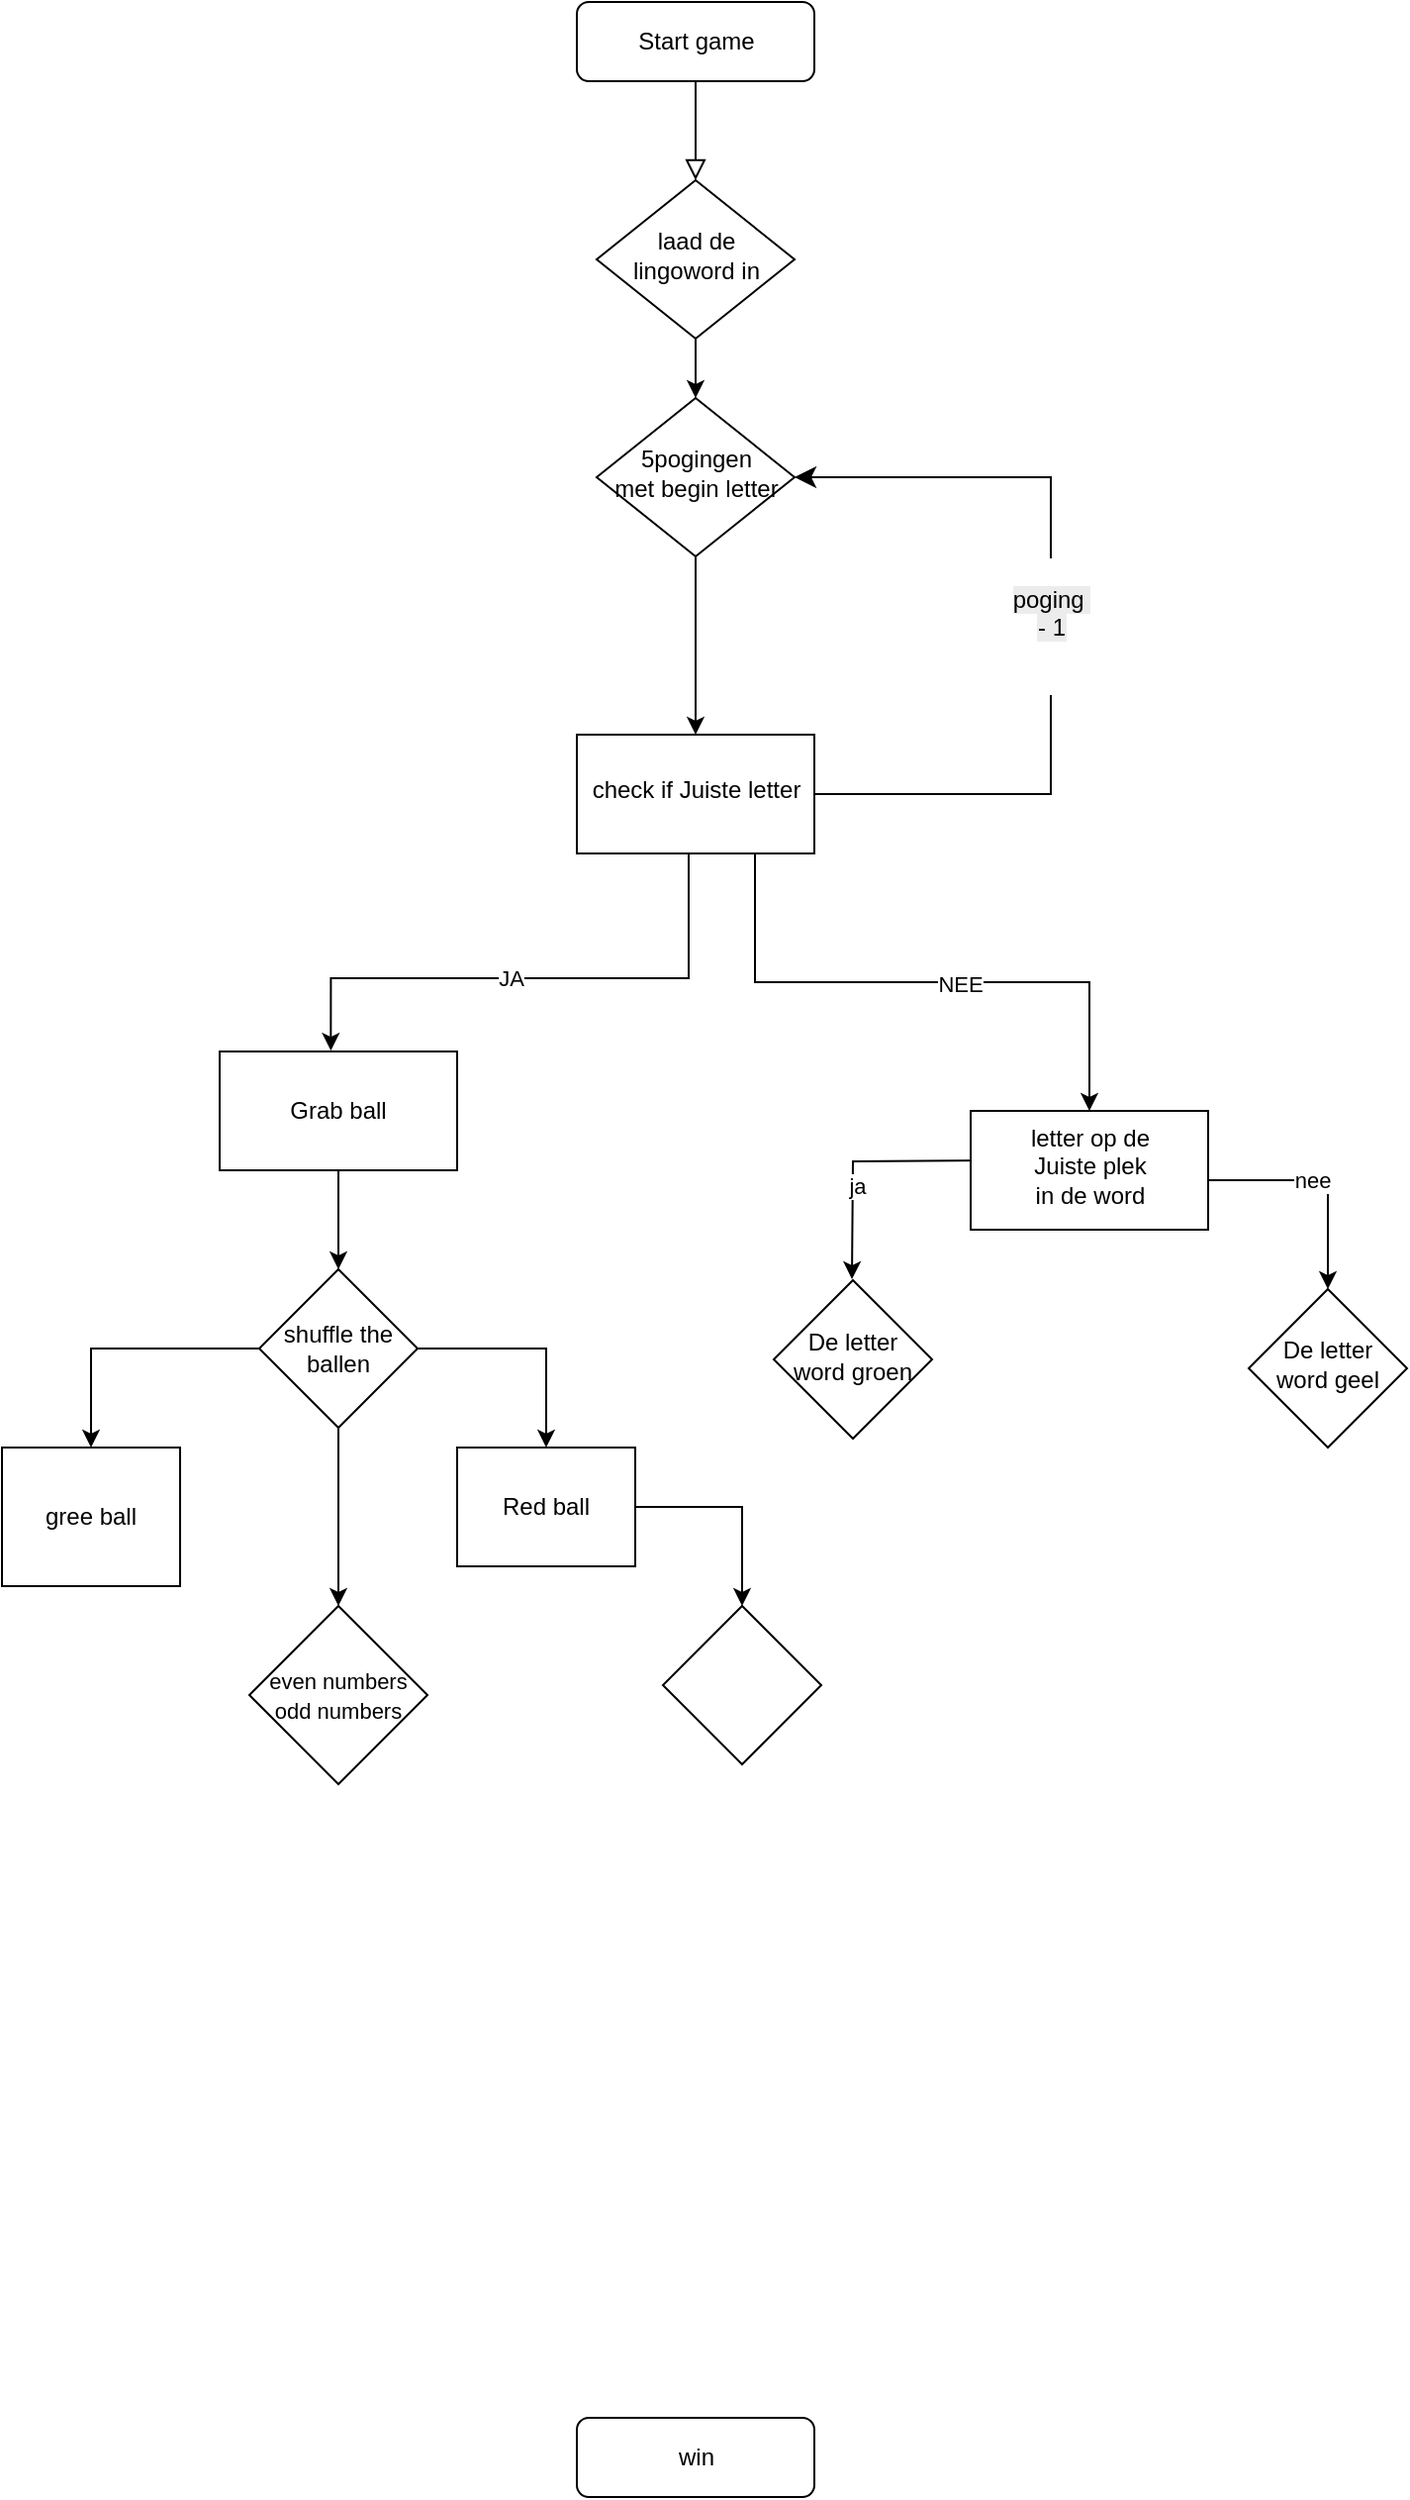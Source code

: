 <mxfile version="27.1.5">
  <diagram id="C5RBs43oDa-KdzZeNtuy" name="Page-1">
    <mxGraphModel dx="1042" dy="623" grid="1" gridSize="10" guides="1" tooltips="1" connect="1" arrows="1" fold="1" page="1" pageScale="1" pageWidth="827" pageHeight="1169" math="0" shadow="0">
      <root>
        <mxCell id="WIyWlLk6GJQsqaUBKTNV-0" />
        <mxCell id="WIyWlLk6GJQsqaUBKTNV-1" parent="WIyWlLk6GJQsqaUBKTNV-0" />
        <mxCell id="WIyWlLk6GJQsqaUBKTNV-2" value="" style="rounded=0;html=1;jettySize=auto;orthogonalLoop=1;fontSize=11;endArrow=block;endFill=0;endSize=8;strokeWidth=1;shadow=0;labelBackgroundColor=none;edgeStyle=orthogonalEdgeStyle;" parent="WIyWlLk6GJQsqaUBKTNV-1" source="WIyWlLk6GJQsqaUBKTNV-3" target="WIyWlLk6GJQsqaUBKTNV-6" edge="1">
          <mxGeometry relative="1" as="geometry" />
        </mxCell>
        <mxCell id="WIyWlLk6GJQsqaUBKTNV-3" value="Start game" style="rounded=1;whiteSpace=wrap;html=1;fontSize=12;glass=0;strokeWidth=1;shadow=0;" parent="WIyWlLk6GJQsqaUBKTNV-1" vertex="1">
          <mxGeometry x="330.5" width="120" height="40" as="geometry" />
        </mxCell>
        <mxCell id="dlxbT24vGdmwsZPr4S0f-2" value="" style="edgeStyle=orthogonalEdgeStyle;rounded=0;orthogonalLoop=1;jettySize=auto;html=1;" parent="WIyWlLk6GJQsqaUBKTNV-1" source="WIyWlLk6GJQsqaUBKTNV-6" target="dlxbT24vGdmwsZPr4S0f-1" edge="1">
          <mxGeometry relative="1" as="geometry" />
        </mxCell>
        <mxCell id="WIyWlLk6GJQsqaUBKTNV-6" value="laad de lingoword in" style="rhombus;whiteSpace=wrap;html=1;shadow=0;fontFamily=Helvetica;fontSize=12;align=center;strokeWidth=1;spacing=6;spacingTop=-4;" parent="WIyWlLk6GJQsqaUBKTNV-1" vertex="1">
          <mxGeometry x="340.5" y="90" width="100" height="80" as="geometry" />
        </mxCell>
        <mxCell id="dlxbT24vGdmwsZPr4S0f-9" value="" style="edgeStyle=orthogonalEdgeStyle;rounded=0;orthogonalLoop=1;jettySize=auto;html=1;" parent="WIyWlLk6GJQsqaUBKTNV-1" source="dlxbT24vGdmwsZPr4S0f-1" target="dlxbT24vGdmwsZPr4S0f-8" edge="1">
          <mxGeometry relative="1" as="geometry" />
        </mxCell>
        <mxCell id="dlxbT24vGdmwsZPr4S0f-1" value="5pogingen&lt;div&gt;met begin letter&lt;/div&gt;" style="rhombus;whiteSpace=wrap;html=1;shadow=0;fontFamily=Helvetica;fontSize=12;align=center;strokeWidth=1;spacing=6;spacingTop=-4;" parent="WIyWlLk6GJQsqaUBKTNV-1" vertex="1">
          <mxGeometry x="340.5" y="200" width="100" height="80" as="geometry" />
        </mxCell>
        <mxCell id="dlxbT24vGdmwsZPr4S0f-11" value="" style="edgeStyle=orthogonalEdgeStyle;rounded=0;orthogonalLoop=1;jettySize=auto;html=1;" parent="WIyWlLk6GJQsqaUBKTNV-1" edge="1">
          <mxGeometry relative="1" as="geometry">
            <mxPoint x="539.5" y="585" as="sourcePoint" />
            <mxPoint x="469.5" y="645" as="targetPoint" />
          </mxGeometry>
        </mxCell>
        <mxCell id="dlxbT24vGdmwsZPr4S0f-14" value="ja" style="edgeLabel;html=1;align=center;verticalAlign=middle;resizable=0;points=[];" parent="dlxbT24vGdmwsZPr4S0f-11" vertex="1" connectable="0">
          <mxGeometry x="0.267" y="2" relative="1" as="geometry">
            <mxPoint as="offset" />
          </mxGeometry>
        </mxCell>
        <mxCell id="dlxbT24vGdmwsZPr4S0f-13" value="" style="edgeStyle=orthogonalEdgeStyle;rounded=0;orthogonalLoop=1;jettySize=auto;html=1;entryX=0.5;entryY=0;entryDx=0;entryDy=0;" parent="WIyWlLk6GJQsqaUBKTNV-1" edge="1" target="749ZYmnfzh8yVw1jWMQZ-8">
          <mxGeometry relative="1" as="geometry">
            <mxPoint x="559.5" y="595" as="sourcePoint" />
            <mxPoint x="710" y="655.5" as="targetPoint" />
            <Array as="points">
              <mxPoint x="710" y="595" />
            </Array>
          </mxGeometry>
        </mxCell>
        <mxCell id="dlxbT24vGdmwsZPr4S0f-15" value="nee" style="edgeLabel;html=1;align=center;verticalAlign=middle;resizable=0;points=[];" parent="dlxbT24vGdmwsZPr4S0f-13" vertex="1" connectable="0">
          <mxGeometry x="0.382" relative="1" as="geometry">
            <mxPoint as="offset" />
          </mxGeometry>
        </mxCell>
        <mxCell id="749ZYmnfzh8yVw1jWMQZ-1" value="" style="edgeStyle=orthogonalEdgeStyle;rounded=0;orthogonalLoop=1;jettySize=auto;html=1;entryX=0.5;entryY=0;entryDx=0;entryDy=0;exitX=0.75;exitY=1;exitDx=0;exitDy=0;" edge="1" parent="WIyWlLk6GJQsqaUBKTNV-1" source="dlxbT24vGdmwsZPr4S0f-8" target="dlxbT24vGdmwsZPr4S0f-23">
          <mxGeometry relative="1" as="geometry">
            <mxPoint x="390.5" y="540" as="targetPoint" />
          </mxGeometry>
        </mxCell>
        <mxCell id="749ZYmnfzh8yVw1jWMQZ-5" value="NEE" style="edgeLabel;html=1;align=center;verticalAlign=middle;resizable=0;points=[];" vertex="1" connectable="0" parent="749ZYmnfzh8yVw1jWMQZ-1">
          <mxGeometry x="0.123" y="-1" relative="1" as="geometry">
            <mxPoint as="offset" />
          </mxGeometry>
        </mxCell>
        <mxCell id="dlxbT24vGdmwsZPr4S0f-8" value="check if Juiste letter" style="whiteSpace=wrap;html=1;shadow=0;strokeWidth=1;spacing=6;spacingTop=-4;" parent="WIyWlLk6GJQsqaUBKTNV-1" vertex="1">
          <mxGeometry x="330.5" y="370" width="120" height="60" as="geometry" />
        </mxCell>
        <mxCell id="dlxbT24vGdmwsZPr4S0f-10" value="De letter word groen" style="rhombus;whiteSpace=wrap;html=1;shadow=0;strokeWidth=1;spacing=6;spacingTop=-4;" parent="WIyWlLk6GJQsqaUBKTNV-1" vertex="1">
          <mxGeometry x="430" y="645.5" width="80" height="80" as="geometry" />
        </mxCell>
        <mxCell id="dlxbT24vGdmwsZPr4S0f-23" value="letter op de&lt;br&gt;Juiste plek&lt;br&gt;in de word" style="whiteSpace=wrap;html=1;shadow=0;strokeWidth=1;spacing=6;spacingTop=-4;" parent="WIyWlLk6GJQsqaUBKTNV-1" vertex="1">
          <mxGeometry x="529.5" y="560" width="120" height="60" as="geometry" />
        </mxCell>
        <mxCell id="dlxbT24vGdmwsZPr4S0f-28" value="&#xa;&lt;span style=&quot;color: rgb(0, 0, 0); font-family: Helvetica; font-size: 12px; font-style: normal; font-variant-ligatures: normal; font-variant-caps: normal; font-weight: 400; letter-spacing: normal; orphans: 2; text-align: left; text-indent: 0px; text-transform: none; widows: 2; word-spacing: 0px; -webkit-text-stroke-width: 0px; white-space: normal; background-color: rgb(236, 236, 236); text-decoration-thickness: initial; text-decoration-style: initial; text-decoration-color: initial; display: inline !important; float: none;&quot;&gt;poging&amp;nbsp; - 1&lt;/span&gt;&#xa;&#xa;" style="edgeStyle=elbowEdgeStyle;elbow=horizontal;endArrow=classic;html=1;curved=0;rounded=0;endSize=8;startSize=8;exitX=1;exitY=0.5;exitDx=0;exitDy=0;entryX=1;entryY=0.5;entryDx=0;entryDy=0;" parent="WIyWlLk6GJQsqaUBKTNV-1" source="dlxbT24vGdmwsZPr4S0f-8" target="dlxbT24vGdmwsZPr4S0f-1" edge="1">
          <mxGeometry width="50" height="50" relative="1" as="geometry">
            <mxPoint x="400" y="610" as="sourcePoint" />
            <mxPoint x="450" y="560" as="targetPoint" />
            <Array as="points">
              <mxPoint x="570" y="390" />
            </Array>
          </mxGeometry>
        </mxCell>
        <mxCell id="749ZYmnfzh8yVw1jWMQZ-3" value="" style="edgeStyle=orthogonalEdgeStyle;rounded=0;orthogonalLoop=1;jettySize=auto;html=1;exitX=0.5;exitY=1;exitDx=0;exitDy=0;entryX=0.468;entryY=-0.007;entryDx=0;entryDy=0;entryPerimeter=0;" edge="1" parent="WIyWlLk6GJQsqaUBKTNV-1" source="dlxbT24vGdmwsZPr4S0f-8" target="749ZYmnfzh8yVw1jWMQZ-6">
          <mxGeometry relative="1" as="geometry">
            <mxPoint x="387" y="453" as="sourcePoint" />
            <mxPoint x="207" y="593" as="targetPoint" />
            <Array as="points">
              <mxPoint x="387" y="430" />
              <mxPoint x="387" y="493" />
              <mxPoint x="206" y="493" />
            </Array>
          </mxGeometry>
        </mxCell>
        <mxCell id="749ZYmnfzh8yVw1jWMQZ-4" value="JA" style="edgeLabel;html=1;align=center;verticalAlign=middle;resizable=0;points=[];" vertex="1" connectable="0" parent="749ZYmnfzh8yVw1jWMQZ-3">
          <mxGeometry x="0.107" relative="1" as="geometry">
            <mxPoint as="offset" />
          </mxGeometry>
        </mxCell>
        <mxCell id="749ZYmnfzh8yVw1jWMQZ-22" value="" style="edgeStyle=orthogonalEdgeStyle;rounded=0;orthogonalLoop=1;jettySize=auto;html=1;" edge="1" parent="WIyWlLk6GJQsqaUBKTNV-1" source="749ZYmnfzh8yVw1jWMQZ-6" target="749ZYmnfzh8yVw1jWMQZ-21">
          <mxGeometry relative="1" as="geometry" />
        </mxCell>
        <mxCell id="749ZYmnfzh8yVw1jWMQZ-6" value="Grab ball" style="rounded=0;whiteSpace=wrap;html=1;" vertex="1" parent="WIyWlLk6GJQsqaUBKTNV-1">
          <mxGeometry x="150" y="530" width="120" height="60" as="geometry" />
        </mxCell>
        <mxCell id="749ZYmnfzh8yVw1jWMQZ-8" value="De letter word geel" style="rhombus;whiteSpace=wrap;html=1;shadow=0;strokeWidth=1;spacing=6;spacingTop=-4;" vertex="1" parent="WIyWlLk6GJQsqaUBKTNV-1">
          <mxGeometry x="670" y="650" width="80" height="80" as="geometry" />
        </mxCell>
        <mxCell id="749ZYmnfzh8yVw1jWMQZ-20" value="win" style="rounded=1;whiteSpace=wrap;html=1;fontSize=12;glass=0;strokeWidth=1;shadow=0;" vertex="1" parent="WIyWlLk6GJQsqaUBKTNV-1">
          <mxGeometry x="330.5" y="1220" width="120" height="40" as="geometry" />
        </mxCell>
        <mxCell id="749ZYmnfzh8yVw1jWMQZ-24" value="" style="edgeStyle=orthogonalEdgeStyle;rounded=0;orthogonalLoop=1;jettySize=auto;html=1;" edge="1" parent="WIyWlLk6GJQsqaUBKTNV-1" source="749ZYmnfzh8yVw1jWMQZ-21" target="749ZYmnfzh8yVw1jWMQZ-23">
          <mxGeometry relative="1" as="geometry" />
        </mxCell>
        <mxCell id="749ZYmnfzh8yVw1jWMQZ-26" value="" style="edgeStyle=orthogonalEdgeStyle;rounded=0;orthogonalLoop=1;jettySize=auto;html=1;" edge="1" parent="WIyWlLk6GJQsqaUBKTNV-1" source="749ZYmnfzh8yVw1jWMQZ-21" target="749ZYmnfzh8yVw1jWMQZ-25">
          <mxGeometry relative="1" as="geometry" />
        </mxCell>
        <mxCell id="749ZYmnfzh8yVw1jWMQZ-28" value="" style="edgeStyle=orthogonalEdgeStyle;rounded=0;orthogonalLoop=1;jettySize=auto;html=1;" edge="1" parent="WIyWlLk6GJQsqaUBKTNV-1" source="749ZYmnfzh8yVw1jWMQZ-21" target="749ZYmnfzh8yVw1jWMQZ-27">
          <mxGeometry relative="1" as="geometry" />
        </mxCell>
        <mxCell id="749ZYmnfzh8yVw1jWMQZ-21" value="shuffle the ballen" style="rhombus;whiteSpace=wrap;html=1;rounded=0;" vertex="1" parent="WIyWlLk6GJQsqaUBKTNV-1">
          <mxGeometry x="170" y="640" width="80" height="80" as="geometry" />
        </mxCell>
        <mxCell id="749ZYmnfzh8yVw1jWMQZ-30" value="" style="edgeStyle=orthogonalEdgeStyle;rounded=0;orthogonalLoop=1;jettySize=auto;html=1;" edge="1" parent="WIyWlLk6GJQsqaUBKTNV-1" source="749ZYmnfzh8yVw1jWMQZ-23" target="749ZYmnfzh8yVw1jWMQZ-29">
          <mxGeometry relative="1" as="geometry" />
        </mxCell>
        <mxCell id="749ZYmnfzh8yVw1jWMQZ-23" value="Red ball" style="rounded=0;whiteSpace=wrap;html=1;" vertex="1" parent="WIyWlLk6GJQsqaUBKTNV-1">
          <mxGeometry x="270" y="730" width="90" height="60" as="geometry" />
        </mxCell>
        <mxCell id="749ZYmnfzh8yVw1jWMQZ-25" value="gree ball" style="rounded=0;whiteSpace=wrap;html=1;" vertex="1" parent="WIyWlLk6GJQsqaUBKTNV-1">
          <mxGeometry x="40" y="730" width="90" height="70" as="geometry" />
        </mxCell>
        <mxCell id="749ZYmnfzh8yVw1jWMQZ-27" value="&lt;font style=&quot;font-size: 11px;&quot;&gt;&lt;br&gt;even numbers&lt;br&gt;odd numbers&lt;/font&gt;&lt;div&gt;&lt;br&gt;&lt;/div&gt;" style="rhombus;whiteSpace=wrap;html=1;rounded=0;align=center;" vertex="1" parent="WIyWlLk6GJQsqaUBKTNV-1">
          <mxGeometry x="165" y="810" width="90" height="90" as="geometry" />
        </mxCell>
        <mxCell id="749ZYmnfzh8yVw1jWMQZ-29" value="" style="rhombus;whiteSpace=wrap;html=1;rounded=0;" vertex="1" parent="WIyWlLk6GJQsqaUBKTNV-1">
          <mxGeometry x="374" y="810" width="80" height="80" as="geometry" />
        </mxCell>
      </root>
    </mxGraphModel>
  </diagram>
</mxfile>
